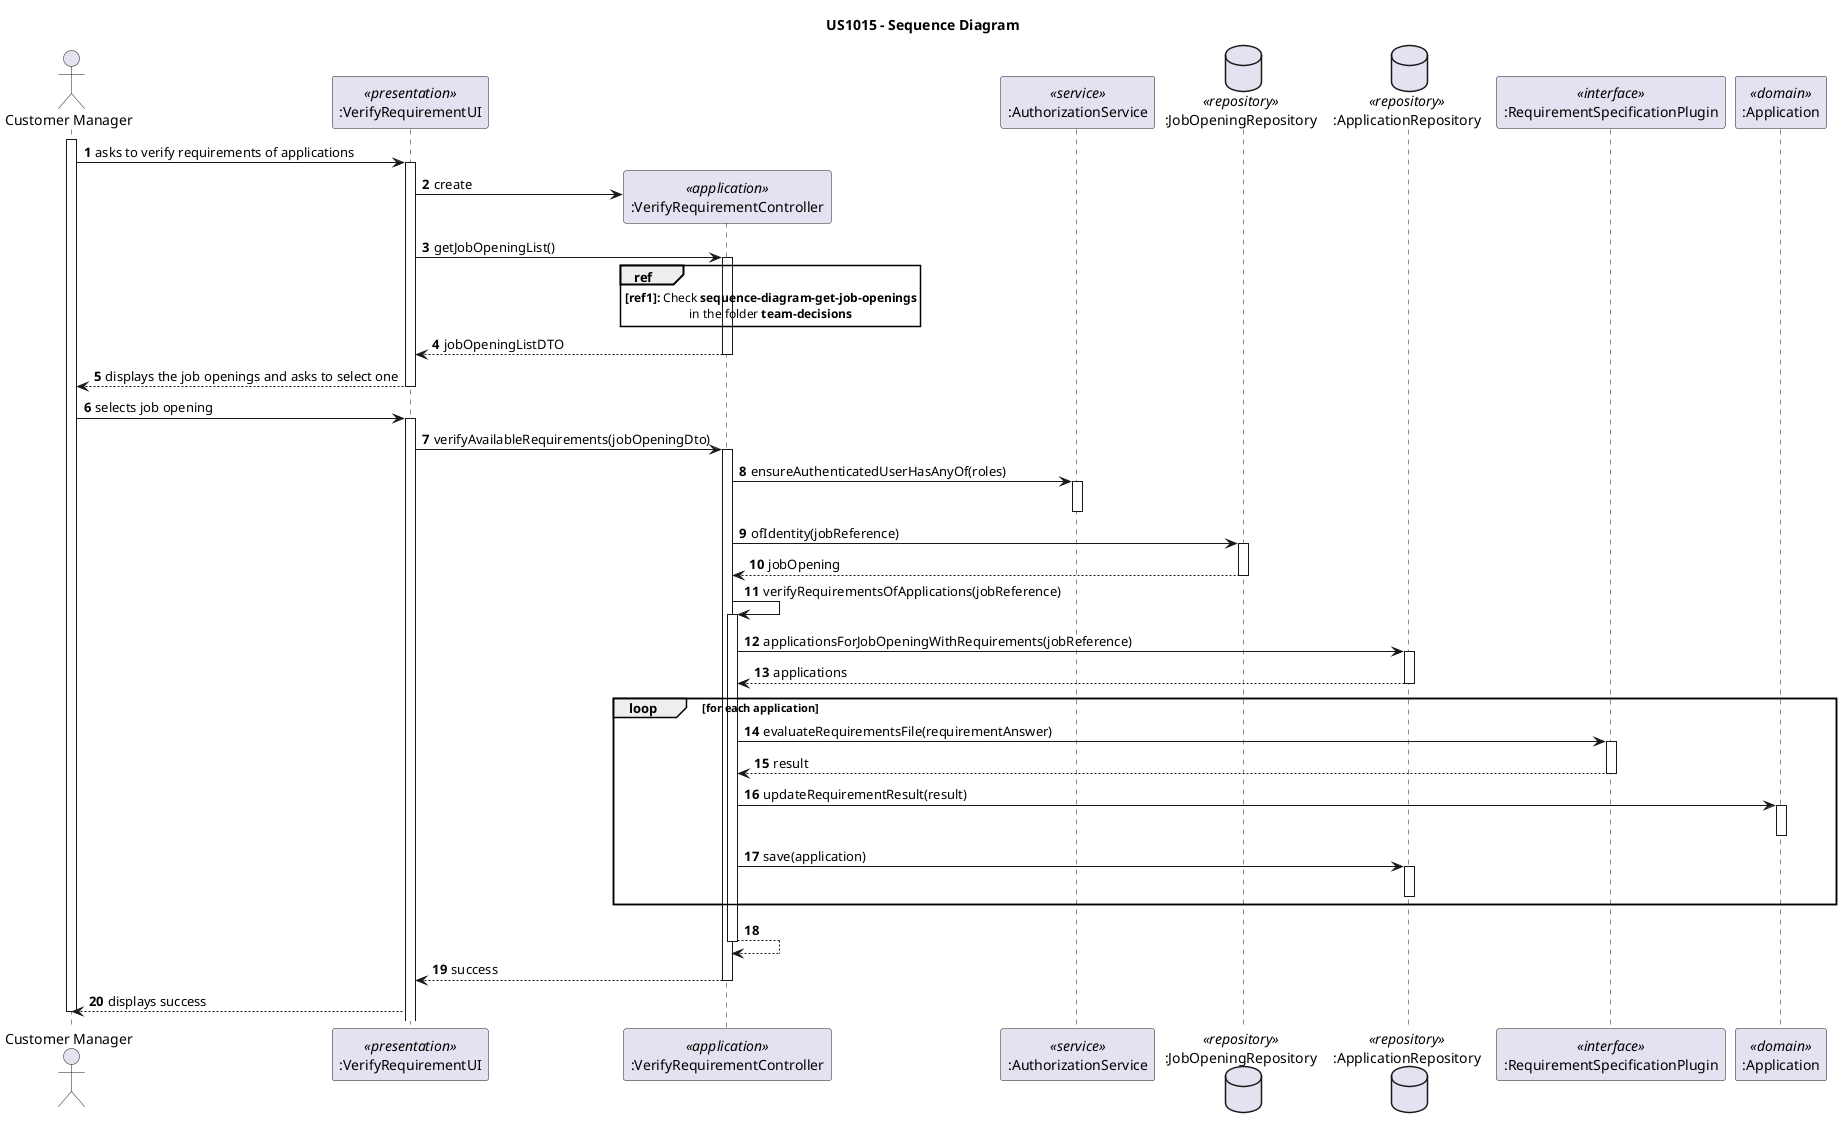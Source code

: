 @startuml
'https://plantuml.com/sequence-diagram

title US1015 - Sequence Diagram

autonumber

actor "Customer Manager" as USER
participant ":VerifyRequirementUI" as UI <<presentation>>
participant ":VerifyRequirementController" as CTRL <<application>>
participant ":AuthorizationService" as AUTHZ <<service>>
database ":JobOpeningRepository" as JO_REPO <<repository>>
database ":ApplicationRepository" as A_REPO <<repository>>
participant ":RequirementSpecificationPlugin" as RSP <<interface>>
participant ":Application" as A <<domain>>


activate USER

USER -> UI : asks to verify requirements of applications
activate UI

UI -> CTRL**: create

UI -> CTRL : getJobOpeningList()
activate CTRL

ref over CTRL
**[ref1]:** Check **sequence-diagram-get-job-openings**
in the folder **team-decisions**
end ref

CTRL --> UI: jobOpeningListDTO
deactivate CTRL

UI --> USER : displays the job openings and asks to select one
deactivate UI


USER -> UI : selects job opening
activate UI

    UI -> CTRL: verifyAvailableRequirements(jobOpeningDto)
    activate CTRL

    CTRL -> AUTHZ:  ensureAuthenticatedUserHasAnyOf(roles)
    activate AUTHZ
    deactivate AUTHZ

    CTRL -> JO_REPO: ofIdentity(jobReference)
    activate JO_REPO

    JO_REPO --> CTRL: jobOpening
    deactivate JO_REPO

    CTRL -> CTRL : verifyRequirementsOfApplications(jobReference)
    activate CTRL

        CTRL -> A_REPO: applicationsForJobOpeningWithRequirements(jobReference)
        activate A_REPO
        A_REPO --> CTRL: applications
        deactivate A_REPO

        loop for each application
             CTRL -> RSP: evaluateRequirementsFile(requirementAnswer)
             activate RSP

             RSP --> CTRL: result
             deactivate RSP

             CTRL -> A: updateRequirementResult(result)
             activate A
             deactivate A

             CTRL -> A_REPO: save(application)
             activate A_REPO
             deactivate A_REPO
        end loop

    CTRL --> CTRL:
    deactivate CTRL

CTRL --> UI: success
deactivate CTRL

UI --> USER: displays success

deactivate USER


@enduml